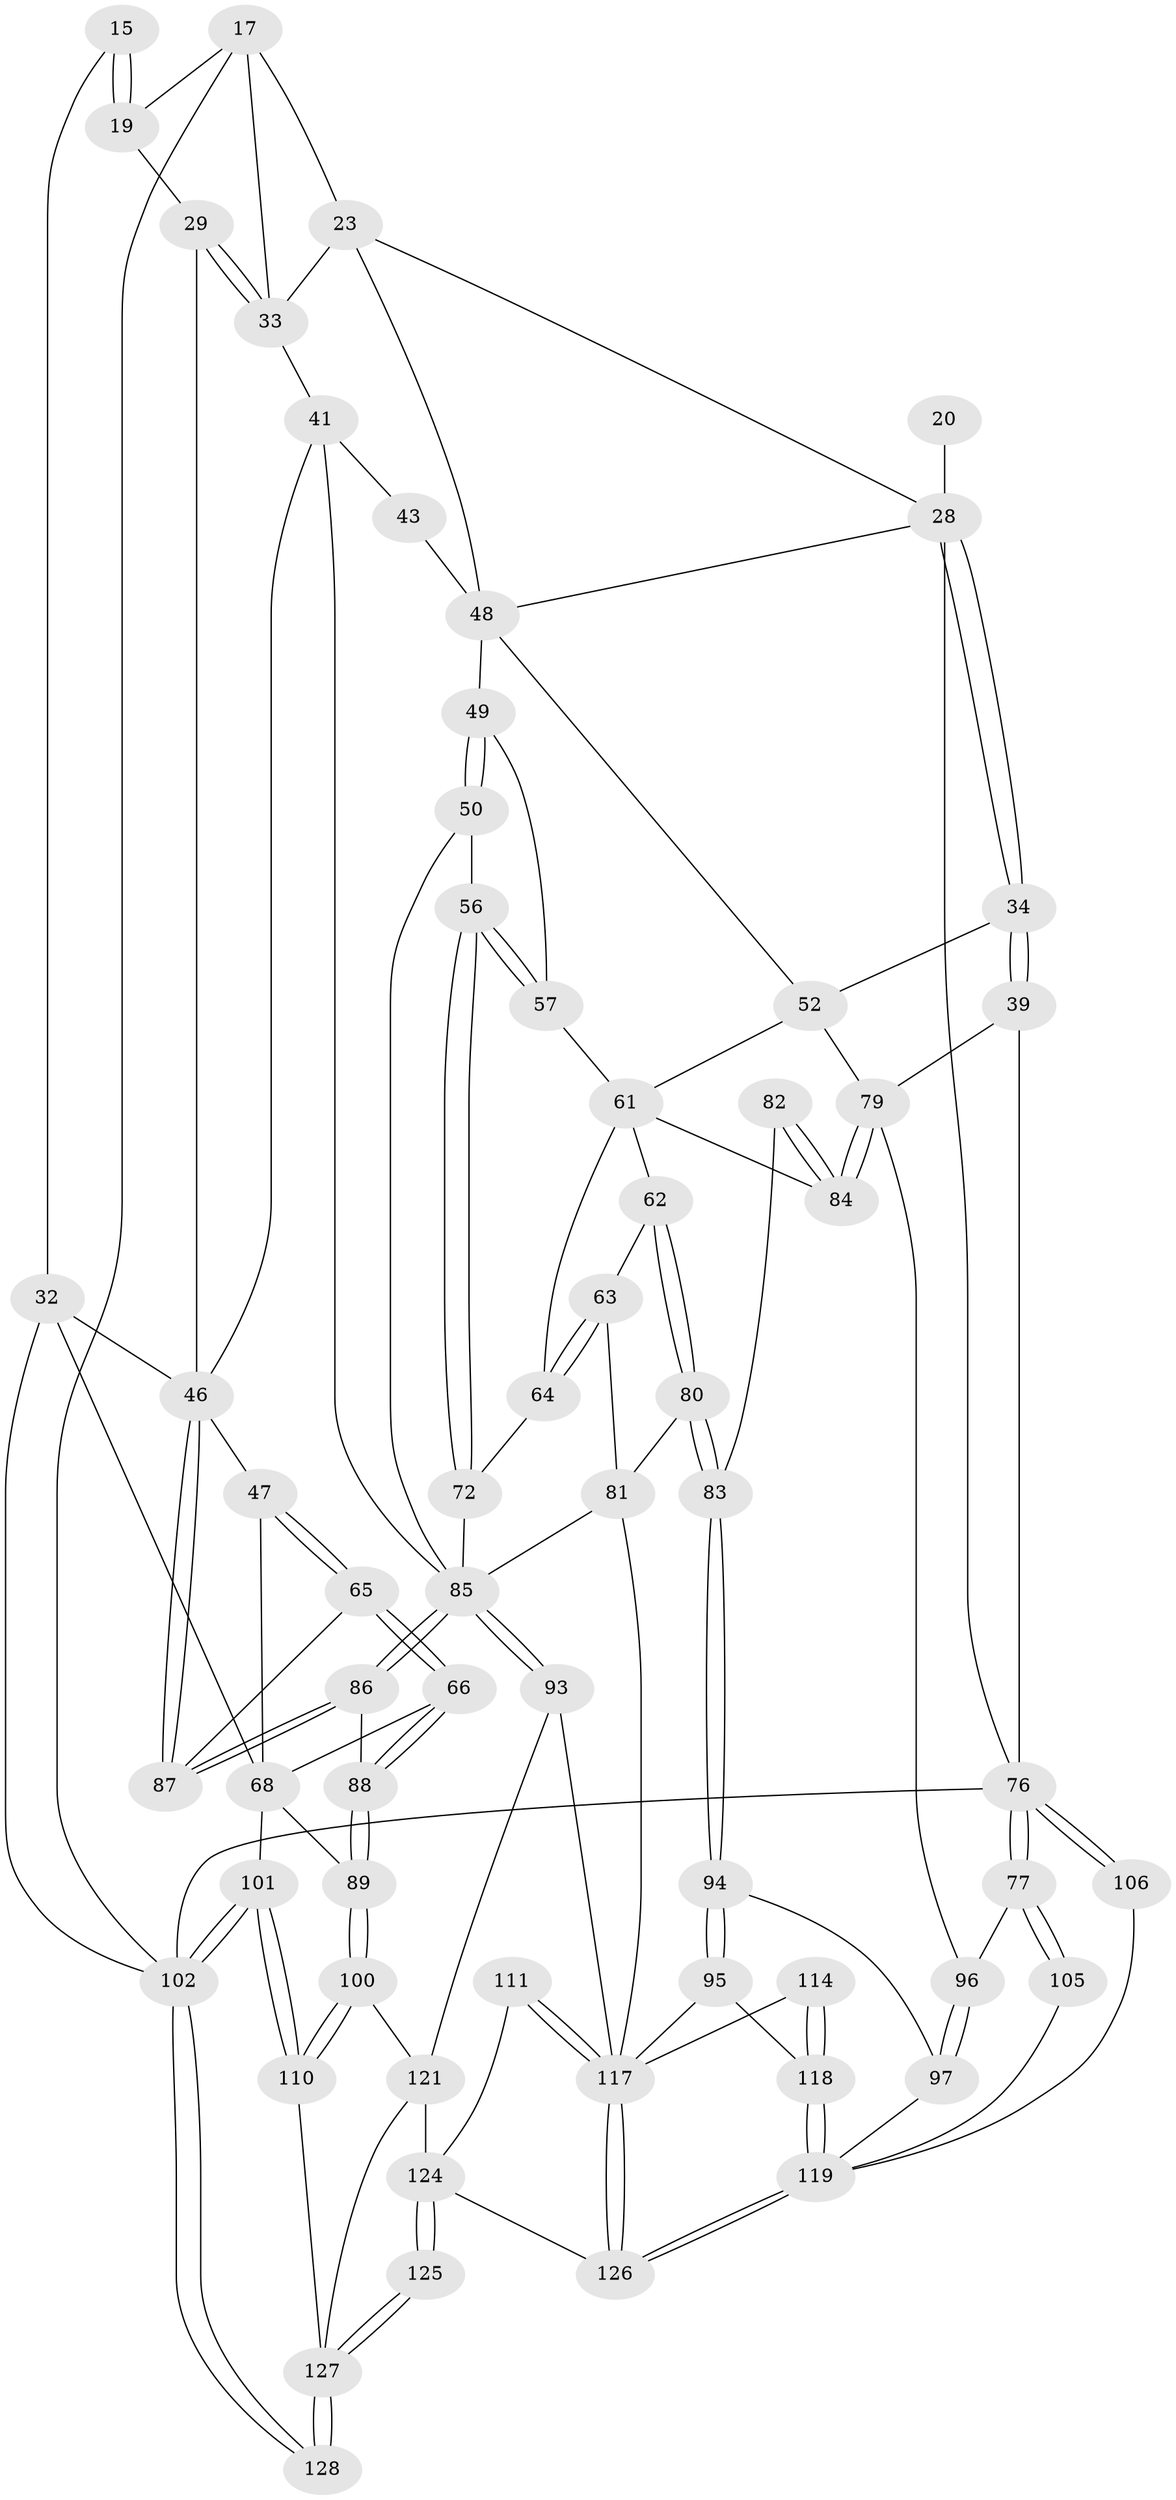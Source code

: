 // original degree distribution, {3: 0.0234375, 4: 0.2265625, 5: 0.5234375, 6: 0.2265625}
// Generated by graph-tools (version 1.1) at 2025/02/03/09/25 05:02:18]
// undirected, 64 vertices, 146 edges
graph export_dot {
graph [start="1"]
  node [color=gray90,style=filled];
  15 [pos="+0.3424627144940914+0.10725083529554122"];
  17 [pos="+0.49471924947127904+0.09657736534611427",super="+13"];
  19 [pos="+0.3523313479801299+0.14805214624893512",super="+18+16"];
  20 [pos="+0.7239106507748582+0.09897146836407025"];
  23 [pos="+0.5895951275401963+0.22218471497982745",super="+11+8"];
  28 [pos="+0.8198526732603999+0.18439171779864721",super="+3+25+9"];
  29 [pos="+0.33927833970528937+0.17455696702888007",super="+22"];
  32 [pos="+0.1441091938312577+0.1935884090190406",super="+14"];
  33 [pos="+0.4337527074177786+0.3776662981765643",super="+24+21"];
  34 [pos="+0.8589385625131603+0.26186097994624064"];
  39 [pos="+1+0.13260597835543214"];
  41 [pos="+0.43242314194556963+0.4203915615586327",super="+40"];
  43 [pos="+0.5962006775656737+0.2564139343829133"];
  46 [pos="+0.4014771410488246+0.4460203908624296",super="+42+31"];
  47 [pos="+0.2629747081694754+0.4102575828524226",super="+44"];
  48 [pos="+0.6681398027206742+0.32469124314702474",super="+36+27"];
  49 [pos="+0.653333490899658+0.3653115073342954"];
  50 [pos="+0.48277553709542087+0.42807284045604505"];
  52 [pos="+0.8204758738352579+0.36191711362942347",super="+35"];
  56 [pos="+0.6180235916585008+0.45989979134713743"];
  57 [pos="+0.6204158271401882+0.45809915188545747",super="+55"];
  61 [pos="+0.7972636833486098+0.4252939987082767",super="+54+58"];
  62 [pos="+0.7633027502570626+0.5073355228496588"];
  63 [pos="+0.7574383145584513+0.5087968124373589"];
  64 [pos="+0.723621263259832+0.5011677438574139"];
  65 [pos="+0.20436982667337936+0.5698553143352156"];
  66 [pos="+0.19436735598195376+0.5773703386511163"];
  68 [pos="+0+0.5937059425580049",super="+67+45+37"];
  72 [pos="+0.6327953077545856+0.5137468924142158"];
  76 [pos="+1+1",super="+4"];
  77 [pos="+1+1"];
  79 [pos="+1+0.6030296048316409",super="+60"];
  80 [pos="+0.827919303461706+0.6305245508128564"];
  81 [pos="+0.649178786709327+0.6455063006193007",super="+75"];
  82 [pos="+0.8503484259697064+0.6354850028140988"];
  83 [pos="+0.844333709753038+0.6402720397220927"];
  84 [pos="+1+0.5995240923737195",super="+71"];
  85 [pos="+0.4237581573670475+0.6561346064119532",super="+74+73+51"];
  86 [pos="+0.3972900555443573+0.6203465304055552"];
  87 [pos="+0.39504520483485717+0.47193999422798333"];
  88 [pos="+0.22453467879639735+0.6690846557807517"];
  89 [pos="+0.19334766559864963+0.7335385629490265"];
  93 [pos="+0.44047494288600403+0.7110716402153305"];
  94 [pos="+0.8542405604042257+0.7182339371987819"];
  95 [pos="+0.6963999001097625+0.7731549989326008"];
  96 [pos="+1+0.7183195039321483",super="+78"];
  97 [pos="+0.8673956549121244+0.7358150529656152"];
  100 [pos="+0.2033088443259414+0.7914857225980597"];
  101 [pos="+0+0.820583364722999",super="+69+38"];
  102 [pos="+0+1",super="+6"];
  105 [pos="+0.9793169945901112+0.8037863782109476"];
  106 [pos="+1+1"];
  110 [pos="+0.20052337657085292+0.7949619945825114"];
  111 [pos="+0.5412680234847028+0.8445621118123099"];
  114 [pos="+0.7012293218890863+0.9206235492869685"];
  117 [pos="+0.6044176642904107+0.9512911298248325",super="+115+91+92"];
  118 [pos="+0.7966225116116922+1",super="+108+109"];
  119 [pos="+0.9227397951305509+1",super="+116"];
  121 [pos="+0.3135352810141281+0.8827422958789503",super="+99"];
  124 [pos="+0.4157371530578195+1",super="+112+113+120"];
  125 [pos="+0.39026830733813905+1"];
  126 [pos="+0.5363856192577107+1"];
  127 [pos="+0.35287110347258155+1",super="+122+123"];
  128 [pos="+0+1"];
  15 -- 19 [weight=2];
  15 -- 19;
  15 -- 32;
  17 -- 19 [weight=2];
  17 -- 33;
  17 -- 102;
  17 -- 23 [weight=2];
  19 -- 29;
  20 -- 28 [weight=3];
  23 -- 33;
  23 -- 48;
  23 -- 28;
  28 -- 34;
  28 -- 34;
  28 -- 76;
  28 -- 48;
  29 -- 33 [weight=2];
  29 -- 33;
  29 -- 46;
  32 -- 46;
  32 -- 68;
  32 -- 102;
  33 -- 41;
  34 -- 39;
  34 -- 39;
  34 -- 52;
  39 -- 76;
  39 -- 79;
  41 -- 46;
  41 -- 43;
  41 -- 85;
  43 -- 48 [weight=2];
  46 -- 47 [weight=2];
  46 -- 87;
  46 -- 87;
  47 -- 65;
  47 -- 65;
  47 -- 68;
  48 -- 49;
  48 -- 52;
  49 -- 50;
  49 -- 50;
  49 -- 57;
  50 -- 56;
  50 -- 85;
  52 -- 79;
  52 -- 61;
  56 -- 57;
  56 -- 57;
  56 -- 72;
  56 -- 72;
  57 -- 61 [weight=2];
  61 -- 62;
  61 -- 84;
  61 -- 64;
  62 -- 63;
  62 -- 80;
  62 -- 80;
  63 -- 64;
  63 -- 64;
  63 -- 81;
  64 -- 72;
  65 -- 66;
  65 -- 66;
  65 -- 87;
  66 -- 88;
  66 -- 88;
  66 -- 68;
  68 -- 89;
  68 -- 101 [weight=2];
  72 -- 85;
  76 -- 77;
  76 -- 77;
  76 -- 106;
  76 -- 106;
  76 -- 102 [weight=2];
  77 -- 105;
  77 -- 105;
  77 -- 96;
  79 -- 84 [weight=2];
  79 -- 84;
  79 -- 96;
  80 -- 81;
  80 -- 83;
  80 -- 83;
  81 -- 85;
  81 -- 117;
  82 -- 83;
  82 -- 84 [weight=2];
  82 -- 84;
  83 -- 94;
  83 -- 94;
  85 -- 86;
  85 -- 86;
  85 -- 93;
  85 -- 93;
  86 -- 87;
  86 -- 87;
  86 -- 88;
  88 -- 89;
  88 -- 89;
  89 -- 100;
  89 -- 100;
  93 -- 121;
  93 -- 117;
  94 -- 95;
  94 -- 95;
  94 -- 97;
  95 -- 118;
  95 -- 117;
  96 -- 97;
  96 -- 97;
  97 -- 119;
  100 -- 110;
  100 -- 110;
  100 -- 121;
  101 -- 102 [weight=2];
  101 -- 102;
  101 -- 110;
  101 -- 110;
  102 -- 128;
  102 -- 128;
  105 -- 119;
  106 -- 119 [weight=2];
  110 -- 127;
  111 -- 117 [weight=2];
  111 -- 117;
  111 -- 124;
  114 -- 118 [weight=2];
  114 -- 118;
  114 -- 117;
  117 -- 126;
  117 -- 126;
  118 -- 119 [weight=2];
  118 -- 119;
  119 -- 126;
  119 -- 126;
  121 -- 124 [weight=2];
  121 -- 127;
  124 -- 125 [weight=2];
  124 -- 125;
  124 -- 126;
  125 -- 127;
  125 -- 127;
  127 -- 128 [weight=2];
  127 -- 128;
}
